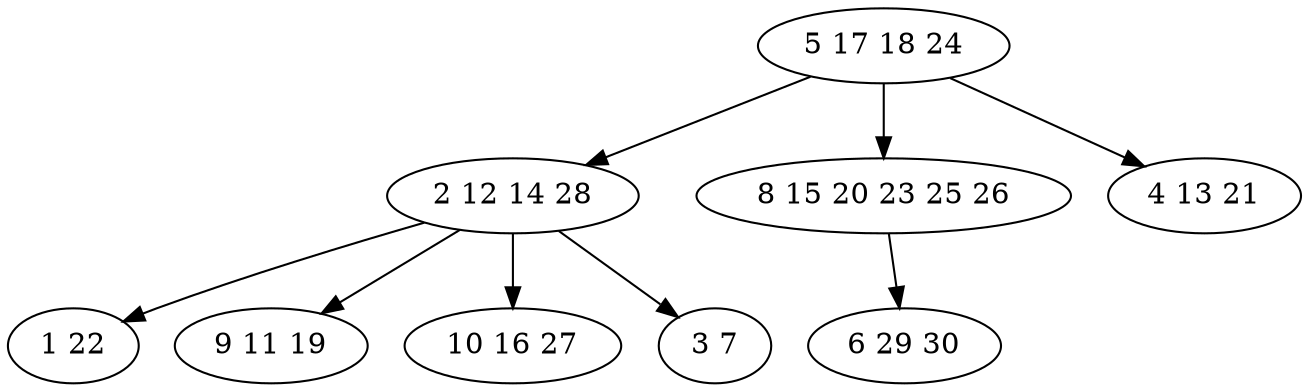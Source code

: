 digraph true_tree {
	"0" -> "1"
	"0" -> "2"
	"0" -> "3"
	"1" -> "4"
	"1" -> "5"
	"1" -> "6"
	"1" -> "7"
	"2" -> "8"
	"0" [label="5 17 18 24"];
	"1" [label="2 12 14 28"];
	"2" [label="8 15 20 23 25 26"];
	"3" [label="4 13 21"];
	"4" [label="1 22"];
	"5" [label="9 11 19"];
	"6" [label="10 16 27"];
	"7" [label="3 7"];
	"8" [label="6 29 30"];
}
